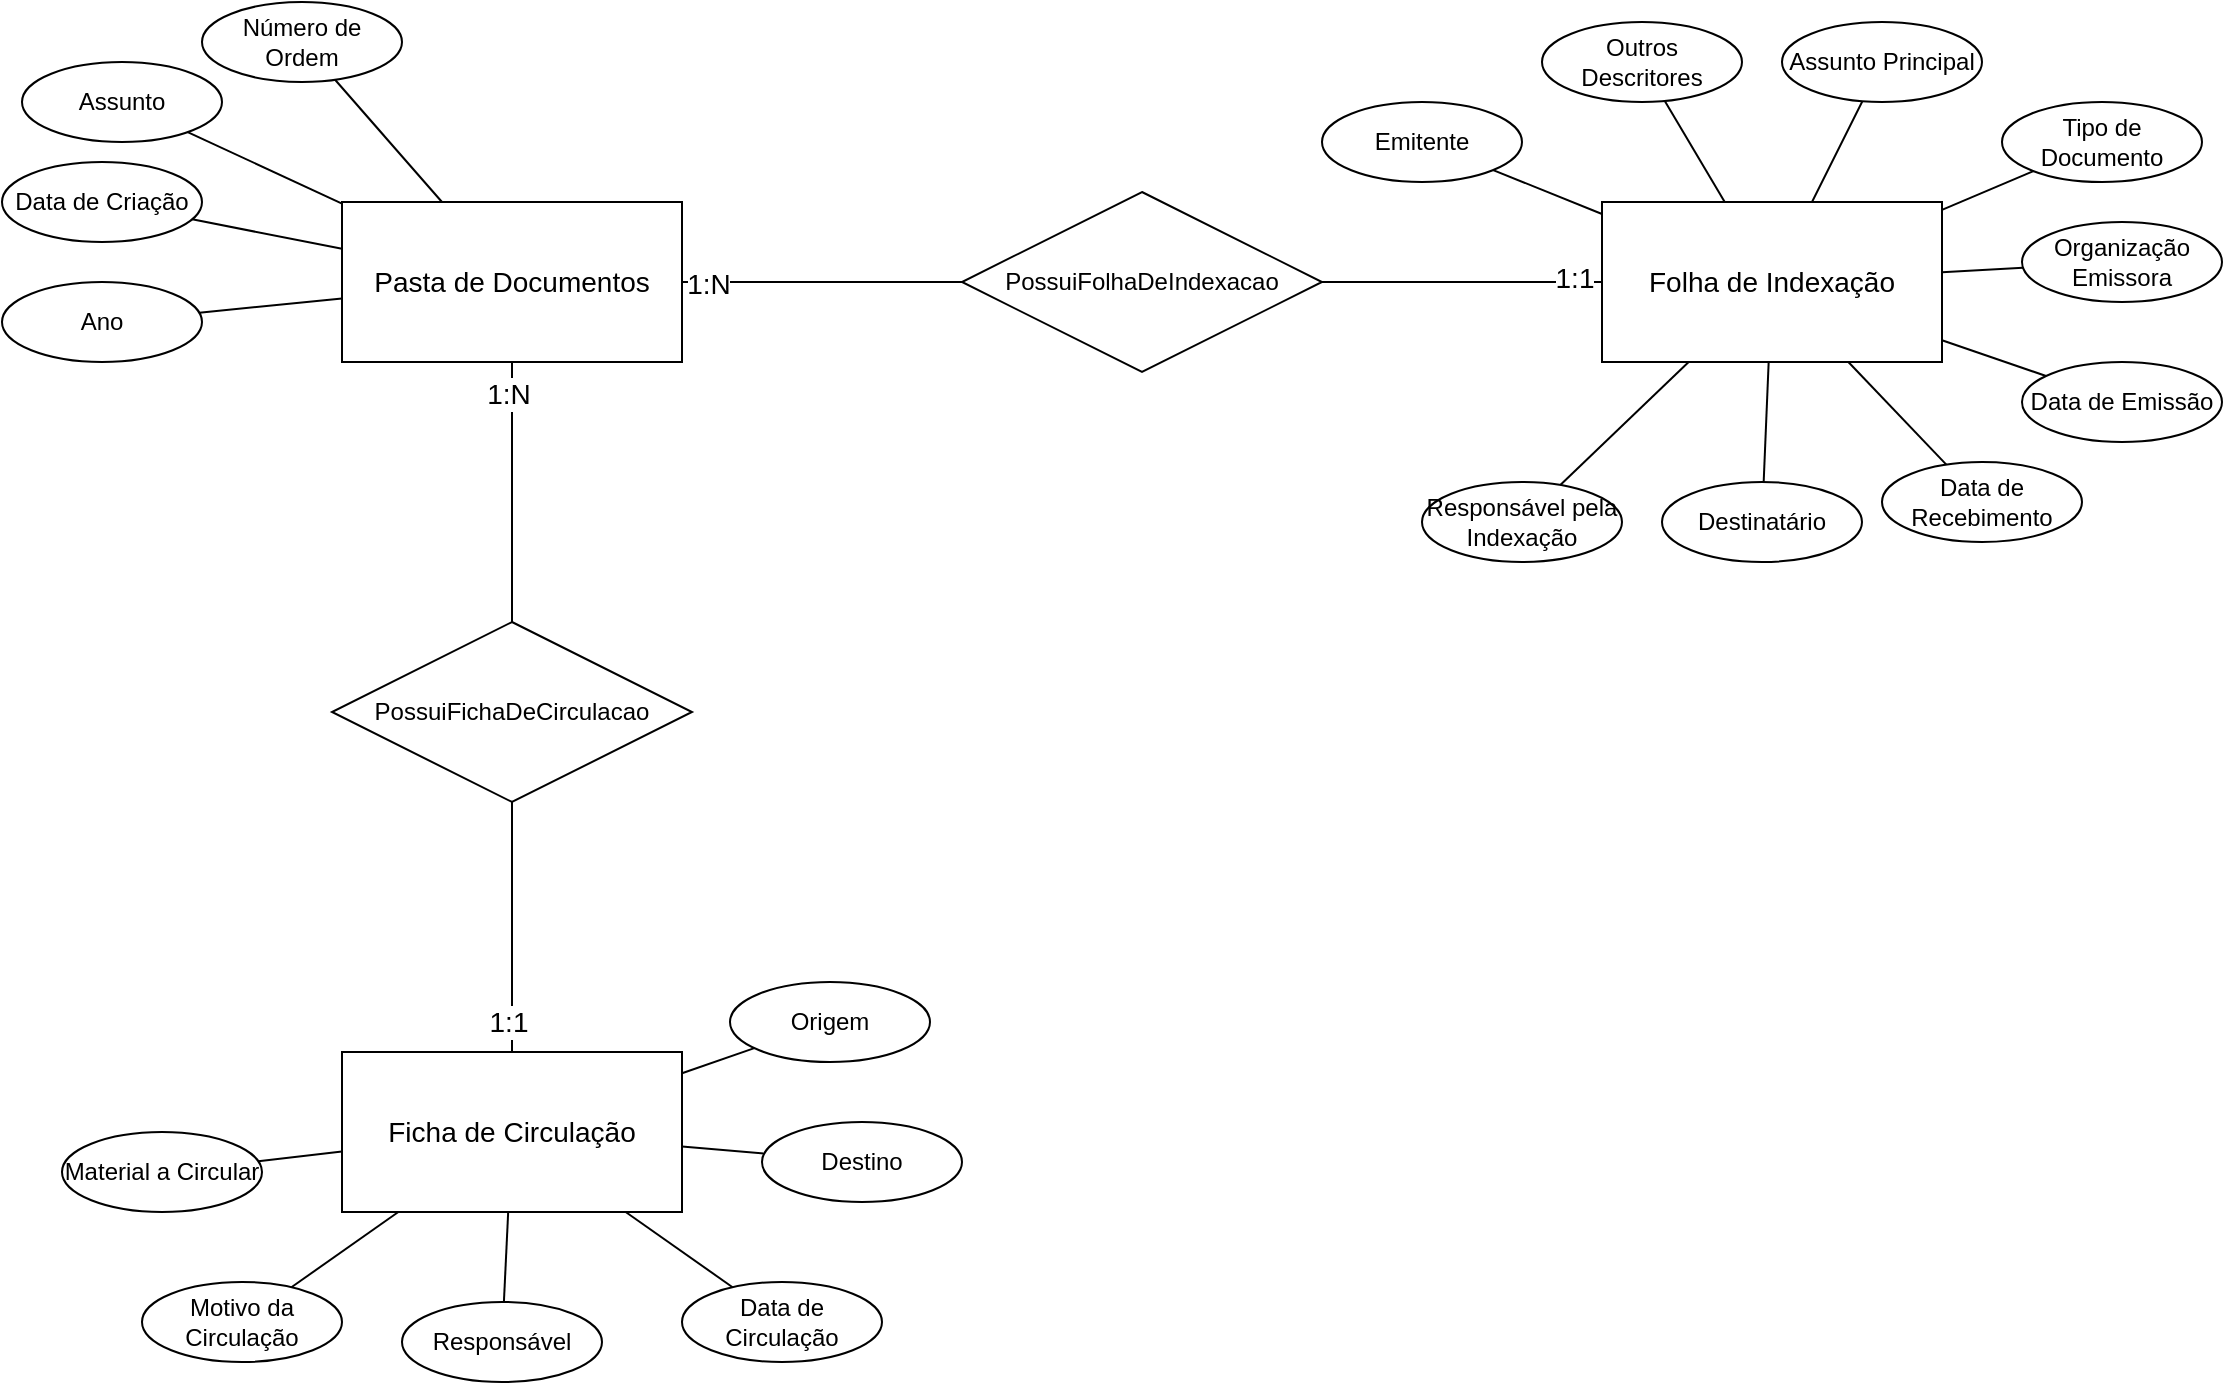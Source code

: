 <mxfile version="21.7.4" type="github">
  <diagram name="Página-1" id="ZbIvkw-Jyo-QXuJjpsvK">
    <mxGraphModel dx="2901" dy="758" grid="1" gridSize="10" guides="1" tooltips="1" connect="1" arrows="1" fold="1" page="1" pageScale="1" pageWidth="827" pageHeight="1169" math="0" shadow="0">
      <root>
        <mxCell id="0" />
        <mxCell id="1" parent="0" />
        <mxCell id="2IS8mfIbqdw9v7S4wZBt-6" value="Pasta de Documentos" style="whiteSpace=wrap;html=1;align=center;fontSize=14;" parent="1" vertex="1">
          <mxGeometry x="120" y="160" width="170" height="80" as="geometry" />
        </mxCell>
        <mxCell id="2IS8mfIbqdw9v7S4wZBt-11" value="PossuiFichaDeCirculacao" style="shape=rhombus;perimeter=rhombusPerimeter;whiteSpace=wrap;html=1;align=center;" parent="1" vertex="1">
          <mxGeometry x="115" y="370" width="180" height="90" as="geometry" />
        </mxCell>
        <mxCell id="2IS8mfIbqdw9v7S4wZBt-12" value="Ficha de Circulação" style="whiteSpace=wrap;html=1;align=center;fontSize=14;" parent="1" vertex="1">
          <mxGeometry x="120" y="585" width="170" height="80" as="geometry" />
        </mxCell>
        <mxCell id="2IS8mfIbqdw9v7S4wZBt-13" value="Folha de Indexação" style="whiteSpace=wrap;html=1;align=center;fontSize=14;" parent="1" vertex="1">
          <mxGeometry x="750" y="160" width="170" height="80" as="geometry" />
        </mxCell>
        <mxCell id="2IS8mfIbqdw9v7S4wZBt-14" value="PossuiFolhaDeIndexacao" style="shape=rhombus;perimeter=rhombusPerimeter;whiteSpace=wrap;html=1;align=center;fontSize=12;" parent="1" vertex="1">
          <mxGeometry x="430" y="155" width="180" height="90" as="geometry" />
        </mxCell>
        <mxCell id="2IS8mfIbqdw9v7S4wZBt-16" value="" style="endArrow=none;html=1;rounded=0;entryX=0.5;entryY=1;entryDx=0;entryDy=0;exitX=0.5;exitY=0;exitDx=0;exitDy=0;" parent="1" source="2IS8mfIbqdw9v7S4wZBt-11" target="2IS8mfIbqdw9v7S4wZBt-6" edge="1">
          <mxGeometry relative="1" as="geometry">
            <mxPoint x="330" y="390" as="sourcePoint" />
            <mxPoint x="490" y="390" as="targetPoint" />
          </mxGeometry>
        </mxCell>
        <mxCell id="2IS8mfIbqdw9v7S4wZBt-19" value="1:N" style="edgeLabel;html=1;align=center;verticalAlign=middle;resizable=0;points=[];fontSize=14;" parent="2IS8mfIbqdw9v7S4wZBt-16" vertex="1" connectable="0">
          <mxGeometry x="0.752" y="2" relative="1" as="geometry">
            <mxPoint as="offset" />
          </mxGeometry>
        </mxCell>
        <mxCell id="2IS8mfIbqdw9v7S4wZBt-20" value="" style="endArrow=none;html=1;rounded=0;exitX=0.5;exitY=1;exitDx=0;exitDy=0;" parent="1" source="2IS8mfIbqdw9v7S4wZBt-11" edge="1">
          <mxGeometry relative="1" as="geometry">
            <mxPoint x="330" y="390" as="sourcePoint" />
            <mxPoint x="205" y="585" as="targetPoint" />
          </mxGeometry>
        </mxCell>
        <mxCell id="2IS8mfIbqdw9v7S4wZBt-21" value="1:1" style="edgeLabel;html=1;align=center;verticalAlign=middle;resizable=0;points=[];fontSize=14;" parent="2IS8mfIbqdw9v7S4wZBt-20" vertex="1" connectable="0">
          <mxGeometry x="0.808" y="-2" relative="1" as="geometry">
            <mxPoint y="-3" as="offset" />
          </mxGeometry>
        </mxCell>
        <mxCell id="2IS8mfIbqdw9v7S4wZBt-22" value="" style="endArrow=none;html=1;rounded=0;exitX=1;exitY=0.5;exitDx=0;exitDy=0;entryX=0;entryY=0.5;entryDx=0;entryDy=0;" parent="1" source="2IS8mfIbqdw9v7S4wZBt-6" target="2IS8mfIbqdw9v7S4wZBt-14" edge="1">
          <mxGeometry relative="1" as="geometry">
            <mxPoint x="330" y="390" as="sourcePoint" />
            <mxPoint x="490" y="390" as="targetPoint" />
          </mxGeometry>
        </mxCell>
        <mxCell id="2IS8mfIbqdw9v7S4wZBt-24" value="1:N" style="edgeLabel;html=1;align=center;verticalAlign=middle;resizable=0;points=[];fontSize=14;" parent="2IS8mfIbqdw9v7S4wZBt-22" vertex="1" connectable="0">
          <mxGeometry x="-0.814" y="-1" relative="1" as="geometry">
            <mxPoint as="offset" />
          </mxGeometry>
        </mxCell>
        <mxCell id="2IS8mfIbqdw9v7S4wZBt-23" value="" style="endArrow=none;html=1;rounded=0;entryX=0;entryY=0.5;entryDx=0;entryDy=0;exitX=1;exitY=0.5;exitDx=0;exitDy=0;" parent="1" source="2IS8mfIbqdw9v7S4wZBt-14" target="2IS8mfIbqdw9v7S4wZBt-13" edge="1">
          <mxGeometry relative="1" as="geometry">
            <mxPoint x="330" y="390" as="sourcePoint" />
            <mxPoint x="490" y="390" as="targetPoint" />
          </mxGeometry>
        </mxCell>
        <mxCell id="2IS8mfIbqdw9v7S4wZBt-25" value="1:1" style="edgeLabel;html=1;align=center;verticalAlign=middle;resizable=0;points=[];fontSize=14;" parent="2IS8mfIbqdw9v7S4wZBt-23" vertex="1" connectable="0">
          <mxGeometry x="0.743" y="2" relative="1" as="geometry">
            <mxPoint x="4" as="offset" />
          </mxGeometry>
        </mxCell>
        <mxCell id="lQ9DXbdpTsQX_48ZoNqa-3" value="Assunto" style="ellipse;whiteSpace=wrap;html=1;align=center;" vertex="1" parent="1">
          <mxGeometry x="-40" y="90" width="100" height="40" as="geometry" />
        </mxCell>
        <mxCell id="lQ9DXbdpTsQX_48ZoNqa-4" value="Ano" style="ellipse;whiteSpace=wrap;html=1;align=center;" vertex="1" parent="1">
          <mxGeometry x="-50" y="200" width="100" height="40" as="geometry" />
        </mxCell>
        <mxCell id="lQ9DXbdpTsQX_48ZoNqa-5" value="Número de Ordem" style="ellipse;whiteSpace=wrap;html=1;align=center;" vertex="1" parent="1">
          <mxGeometry x="50" y="60" width="100" height="40" as="geometry" />
        </mxCell>
        <mxCell id="lQ9DXbdpTsQX_48ZoNqa-6" value="Data de Criação" style="ellipse;whiteSpace=wrap;html=1;align=center;" vertex="1" parent="1">
          <mxGeometry x="-50" y="140" width="100" height="40" as="geometry" />
        </mxCell>
        <mxCell id="lQ9DXbdpTsQX_48ZoNqa-10" value="" style="endArrow=none;html=1;rounded=0;" edge="1" parent="1" source="lQ9DXbdpTsQX_48ZoNqa-5" target="2IS8mfIbqdw9v7S4wZBt-6">
          <mxGeometry relative="1" as="geometry">
            <mxPoint x="750" y="390" as="sourcePoint" />
            <mxPoint x="910" y="390" as="targetPoint" />
          </mxGeometry>
        </mxCell>
        <mxCell id="lQ9DXbdpTsQX_48ZoNqa-11" value="" style="resizable=0;html=1;whiteSpace=wrap;align=left;verticalAlign=bottom;" connectable="0" vertex="1" parent="lQ9DXbdpTsQX_48ZoNqa-10">
          <mxGeometry x="-1" relative="1" as="geometry" />
        </mxCell>
        <mxCell id="lQ9DXbdpTsQX_48ZoNqa-13" value="" style="endArrow=none;html=1;rounded=0;" edge="1" parent="1" source="lQ9DXbdpTsQX_48ZoNqa-6" target="2IS8mfIbqdw9v7S4wZBt-6">
          <mxGeometry relative="1" as="geometry">
            <mxPoint x="-190" y="300" as="sourcePoint" />
            <mxPoint x="110" y="200" as="targetPoint" />
          </mxGeometry>
        </mxCell>
        <mxCell id="lQ9DXbdpTsQX_48ZoNqa-14" value="" style="endArrow=none;html=1;rounded=0;" edge="1" parent="1" source="lQ9DXbdpTsQX_48ZoNqa-4" target="2IS8mfIbqdw9v7S4wZBt-6">
          <mxGeometry relative="1" as="geometry">
            <mxPoint x="-180" y="310" as="sourcePoint" />
            <mxPoint x="-20" y="310" as="targetPoint" />
          </mxGeometry>
        </mxCell>
        <mxCell id="lQ9DXbdpTsQX_48ZoNqa-15" value="" style="endArrow=none;html=1;rounded=0;" edge="1" parent="1" source="lQ9DXbdpTsQX_48ZoNqa-3" target="2IS8mfIbqdw9v7S4wZBt-6">
          <mxGeometry relative="1" as="geometry">
            <mxPoint x="-160" y="310" as="sourcePoint" />
            <mxPoint y="310" as="targetPoint" />
          </mxGeometry>
        </mxCell>
        <mxCell id="lQ9DXbdpTsQX_48ZoNqa-16" value="Material a Circular" style="ellipse;whiteSpace=wrap;html=1;align=center;" vertex="1" parent="1">
          <mxGeometry x="-20" y="625" width="100" height="40" as="geometry" />
        </mxCell>
        <mxCell id="lQ9DXbdpTsQX_48ZoNqa-17" value="Origem" style="ellipse;whiteSpace=wrap;html=1;align=center;" vertex="1" parent="1">
          <mxGeometry x="314" y="550" width="100" height="40" as="geometry" />
        </mxCell>
        <mxCell id="lQ9DXbdpTsQX_48ZoNqa-18" value="Destino" style="ellipse;whiteSpace=wrap;html=1;align=center;" vertex="1" parent="1">
          <mxGeometry x="330" y="620" width="100" height="40" as="geometry" />
        </mxCell>
        <mxCell id="lQ9DXbdpTsQX_48ZoNqa-19" value="Responsável" style="ellipse;whiteSpace=wrap;html=1;align=center;" vertex="1" parent="1">
          <mxGeometry x="150" y="710" width="100" height="40" as="geometry" />
        </mxCell>
        <mxCell id="lQ9DXbdpTsQX_48ZoNqa-20" value="Data de Circulação" style="ellipse;whiteSpace=wrap;html=1;align=center;" vertex="1" parent="1">
          <mxGeometry x="290" y="700" width="100" height="40" as="geometry" />
        </mxCell>
        <mxCell id="lQ9DXbdpTsQX_48ZoNqa-21" value="Motivo da Circulação" style="ellipse;whiteSpace=wrap;html=1;align=center;" vertex="1" parent="1">
          <mxGeometry x="20" y="700" width="100" height="40" as="geometry" />
        </mxCell>
        <mxCell id="lQ9DXbdpTsQX_48ZoNqa-22" value="" style="endArrow=none;html=1;rounded=0;" edge="1" parent="1" source="2IS8mfIbqdw9v7S4wZBt-12" target="lQ9DXbdpTsQX_48ZoNqa-18">
          <mxGeometry relative="1" as="geometry">
            <mxPoint x="490" y="790" as="sourcePoint" />
            <mxPoint x="650" y="790" as="targetPoint" />
          </mxGeometry>
        </mxCell>
        <mxCell id="lQ9DXbdpTsQX_48ZoNqa-23" value="" style="endArrow=none;html=1;rounded=0;" edge="1" parent="1" source="2IS8mfIbqdw9v7S4wZBt-12" target="lQ9DXbdpTsQX_48ZoNqa-20">
          <mxGeometry relative="1" as="geometry">
            <mxPoint x="500" y="800" as="sourcePoint" />
            <mxPoint x="660" y="800" as="targetPoint" />
          </mxGeometry>
        </mxCell>
        <mxCell id="lQ9DXbdpTsQX_48ZoNqa-24" value="" style="endArrow=none;html=1;rounded=0;" edge="1" parent="1" source="2IS8mfIbqdw9v7S4wZBt-12" target="lQ9DXbdpTsQX_48ZoNqa-19">
          <mxGeometry relative="1" as="geometry">
            <mxPoint x="190" y="680" as="sourcePoint" />
            <mxPoint x="670" y="810" as="targetPoint" />
          </mxGeometry>
        </mxCell>
        <mxCell id="lQ9DXbdpTsQX_48ZoNqa-25" value="" style="endArrow=none;html=1;rounded=0;" edge="1" parent="1" source="lQ9DXbdpTsQX_48ZoNqa-16" target="2IS8mfIbqdw9v7S4wZBt-12">
          <mxGeometry relative="1" as="geometry">
            <mxPoint x="520" y="820" as="sourcePoint" />
            <mxPoint x="680" y="820" as="targetPoint" />
          </mxGeometry>
        </mxCell>
        <mxCell id="lQ9DXbdpTsQX_48ZoNqa-26" value="" style="endArrow=none;html=1;rounded=0;" edge="1" parent="1" source="2IS8mfIbqdw9v7S4wZBt-12" target="lQ9DXbdpTsQX_48ZoNqa-21">
          <mxGeometry relative="1" as="geometry">
            <mxPoint x="135" y="810" as="sourcePoint" />
            <mxPoint x="295" y="810" as="targetPoint" />
          </mxGeometry>
        </mxCell>
        <mxCell id="lQ9DXbdpTsQX_48ZoNqa-28" value="" style="endArrow=none;html=1;rounded=0;" edge="1" parent="1" source="2IS8mfIbqdw9v7S4wZBt-12" target="lQ9DXbdpTsQX_48ZoNqa-17">
          <mxGeometry relative="1" as="geometry">
            <mxPoint x="550" y="850" as="sourcePoint" />
            <mxPoint x="710" y="850" as="targetPoint" />
          </mxGeometry>
        </mxCell>
        <mxCell id="lQ9DXbdpTsQX_48ZoNqa-29" value="Destinatário" style="ellipse;whiteSpace=wrap;html=1;align=center;" vertex="1" parent="1">
          <mxGeometry x="780" y="300" width="100" height="40" as="geometry" />
        </mxCell>
        <mxCell id="lQ9DXbdpTsQX_48ZoNqa-30" value="Assunto Principal" style="ellipse;whiteSpace=wrap;html=1;align=center;" vertex="1" parent="1">
          <mxGeometry x="840" y="70" width="100" height="40" as="geometry" />
        </mxCell>
        <mxCell id="lQ9DXbdpTsQX_48ZoNqa-31" value="Outros Descritores" style="ellipse;whiteSpace=wrap;html=1;align=center;" vertex="1" parent="1">
          <mxGeometry x="720" y="70" width="100" height="40" as="geometry" />
        </mxCell>
        <mxCell id="lQ9DXbdpTsQX_48ZoNqa-32" value="Data de Recebimento" style="ellipse;whiteSpace=wrap;html=1;align=center;" vertex="1" parent="1">
          <mxGeometry x="890" y="290" width="100" height="40" as="geometry" />
        </mxCell>
        <mxCell id="lQ9DXbdpTsQX_48ZoNqa-33" value="Responsável pela Indexação" style="ellipse;whiteSpace=wrap;html=1;align=center;" vertex="1" parent="1">
          <mxGeometry x="660" y="300" width="100" height="40" as="geometry" />
        </mxCell>
        <mxCell id="lQ9DXbdpTsQX_48ZoNqa-34" value="Organização Emissora" style="ellipse;whiteSpace=wrap;html=1;align=center;" vertex="1" parent="1">
          <mxGeometry x="960" y="170" width="100" height="40" as="geometry" />
        </mxCell>
        <mxCell id="lQ9DXbdpTsQX_48ZoNqa-35" value="Data de Emissão" style="ellipse;whiteSpace=wrap;html=1;align=center;" vertex="1" parent="1">
          <mxGeometry x="960" y="240" width="100" height="40" as="geometry" />
        </mxCell>
        <mxCell id="lQ9DXbdpTsQX_48ZoNqa-36" value="Emitente" style="ellipse;whiteSpace=wrap;html=1;align=center;" vertex="1" parent="1">
          <mxGeometry x="610" y="110" width="100" height="40" as="geometry" />
        </mxCell>
        <mxCell id="lQ9DXbdpTsQX_48ZoNqa-37" value="Tipo de Documento" style="ellipse;whiteSpace=wrap;html=1;align=center;" vertex="1" parent="1">
          <mxGeometry x="950" y="110" width="100" height="40" as="geometry" />
        </mxCell>
        <mxCell id="lQ9DXbdpTsQX_48ZoNqa-38" value="" style="endArrow=none;html=1;rounded=0;" edge="1" parent="1" source="lQ9DXbdpTsQX_48ZoNqa-31" target="2IS8mfIbqdw9v7S4wZBt-13">
          <mxGeometry relative="1" as="geometry">
            <mxPoint x="810" y="430" as="sourcePoint" />
            <mxPoint x="970" y="430" as="targetPoint" />
          </mxGeometry>
        </mxCell>
        <mxCell id="lQ9DXbdpTsQX_48ZoNqa-39" value="" style="endArrow=none;html=1;rounded=0;" edge="1" parent="1" source="lQ9DXbdpTsQX_48ZoNqa-36" target="2IS8mfIbqdw9v7S4wZBt-13">
          <mxGeometry relative="1" as="geometry">
            <mxPoint x="820" y="440" as="sourcePoint" />
            <mxPoint x="980" y="440" as="targetPoint" />
          </mxGeometry>
        </mxCell>
        <mxCell id="lQ9DXbdpTsQX_48ZoNqa-40" value="" style="endArrow=none;html=1;rounded=0;" edge="1" parent="1" source="lQ9DXbdpTsQX_48ZoNqa-33" target="2IS8mfIbqdw9v7S4wZBt-13">
          <mxGeometry relative="1" as="geometry">
            <mxPoint x="830" y="450" as="sourcePoint" />
            <mxPoint x="990" y="450" as="targetPoint" />
          </mxGeometry>
        </mxCell>
        <mxCell id="lQ9DXbdpTsQX_48ZoNqa-41" value="" style="endArrow=none;html=1;rounded=0;" edge="1" parent="1" source="2IS8mfIbqdw9v7S4wZBt-13" target="lQ9DXbdpTsQX_48ZoNqa-29">
          <mxGeometry relative="1" as="geometry">
            <mxPoint x="840" y="460" as="sourcePoint" />
            <mxPoint x="1000" y="460" as="targetPoint" />
          </mxGeometry>
        </mxCell>
        <mxCell id="lQ9DXbdpTsQX_48ZoNqa-42" value="" style="endArrow=none;html=1;rounded=0;" edge="1" parent="1" source="2IS8mfIbqdw9v7S4wZBt-13" target="lQ9DXbdpTsQX_48ZoNqa-32">
          <mxGeometry relative="1" as="geometry">
            <mxPoint x="850" y="470" as="sourcePoint" />
            <mxPoint x="1010" y="470" as="targetPoint" />
          </mxGeometry>
        </mxCell>
        <mxCell id="lQ9DXbdpTsQX_48ZoNqa-43" value="" style="endArrow=none;html=1;rounded=0;" edge="1" parent="1" source="2IS8mfIbqdw9v7S4wZBt-13" target="lQ9DXbdpTsQX_48ZoNqa-37">
          <mxGeometry relative="1" as="geometry">
            <mxPoint x="860" y="480" as="sourcePoint" />
            <mxPoint x="1020" y="480" as="targetPoint" />
          </mxGeometry>
        </mxCell>
        <mxCell id="lQ9DXbdpTsQX_48ZoNqa-44" value="" style="endArrow=none;html=1;rounded=0;" edge="1" parent="1" source="2IS8mfIbqdw9v7S4wZBt-13" target="lQ9DXbdpTsQX_48ZoNqa-34">
          <mxGeometry relative="1" as="geometry">
            <mxPoint x="870" y="490" as="sourcePoint" />
            <mxPoint x="1030" y="490" as="targetPoint" />
          </mxGeometry>
        </mxCell>
        <mxCell id="lQ9DXbdpTsQX_48ZoNqa-45" value="" style="endArrow=none;html=1;rounded=0;" edge="1" parent="1" source="2IS8mfIbqdw9v7S4wZBt-13" target="lQ9DXbdpTsQX_48ZoNqa-35">
          <mxGeometry relative="1" as="geometry">
            <mxPoint x="880" y="500" as="sourcePoint" />
            <mxPoint x="1040" y="500" as="targetPoint" />
          </mxGeometry>
        </mxCell>
        <mxCell id="lQ9DXbdpTsQX_48ZoNqa-46" value="" style="endArrow=none;html=1;rounded=0;" edge="1" parent="1" source="lQ9DXbdpTsQX_48ZoNqa-30" target="2IS8mfIbqdw9v7S4wZBt-13">
          <mxGeometry relative="1" as="geometry">
            <mxPoint x="890" y="510" as="sourcePoint" />
            <mxPoint x="1050" y="510" as="targetPoint" />
          </mxGeometry>
        </mxCell>
      </root>
    </mxGraphModel>
  </diagram>
</mxfile>
